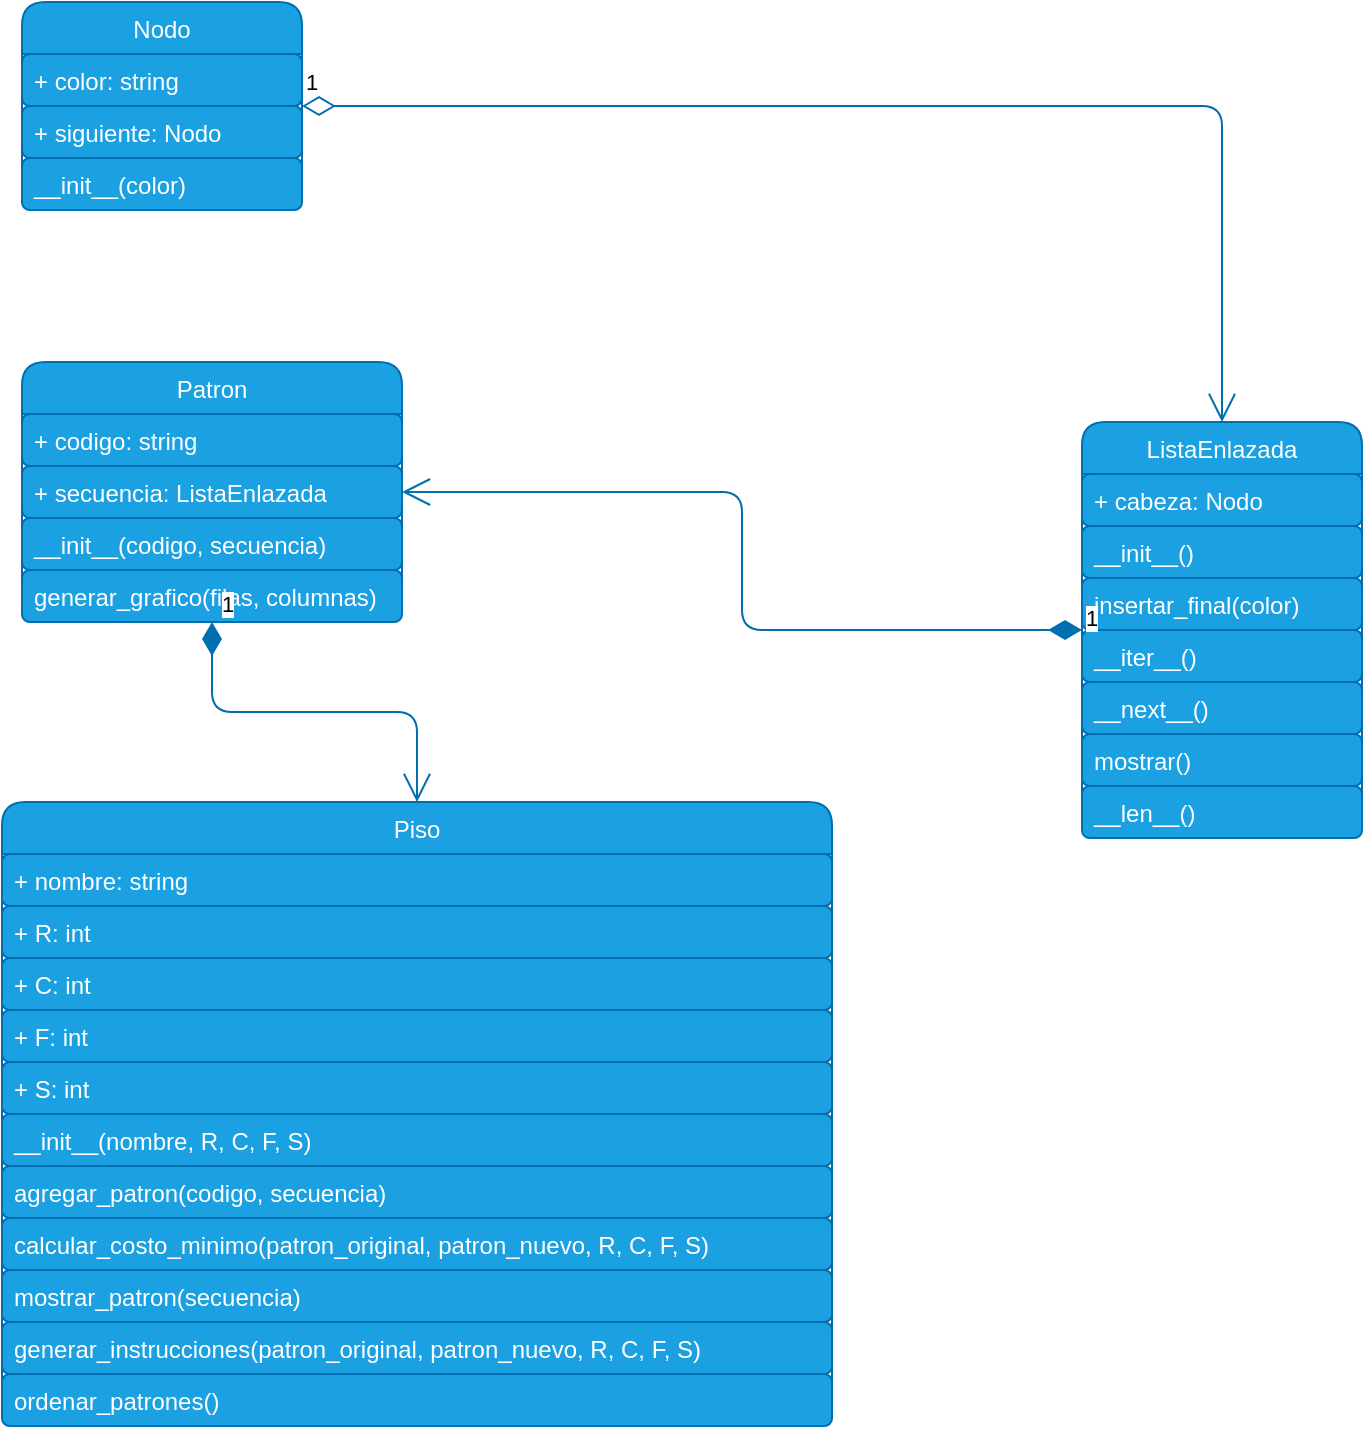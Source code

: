 <mxfile>
    <diagram id="WZXu7OxI2SVx1NZ5cFU3" name="Page-1">
        <mxGraphModel dx="909" dy="719" grid="1" gridSize="10" guides="1" tooltips="1" connect="1" arrows="1" fold="1" page="1" pageScale="1" pageWidth="850" pageHeight="1100" background="#ffffff" math="0" shadow="0">
            <root>
                <mxCell id="0"/>
                <mxCell id="1" parent="0"/>
                <mxCell id="17" value="Nodo" style="swimlane;fontStyle=0;childLayout=stackLayout;horizontal=1;startSize=26;horizontalStack=0;resizeParent=1;resizeParentMax=0;resizeLast=0;collapsible=1;marginBottom=0;rounded=1;strokeColor=#006EAF;fillColor=#1ba1e2;fontColor=#ffffff;" parent="1" vertex="1">
                    <mxGeometry x="70" y="40" width="140" height="104" as="geometry"/>
                </mxCell>
                <mxCell id="18" value="+ color: string" style="text;align=left;verticalAlign=top;spacingLeft=4;spacingRight=4;overflow=hidden;rotatable=0;points=[[0,0.5],[1,0.5]];portConstraint=eastwest;rounded=1;strokeColor=#006EAF;fillColor=#1ba1e2;fontColor=#ffffff;" parent="17" vertex="1">
                    <mxGeometry y="26" width="140" height="26" as="geometry"/>
                </mxCell>
                <mxCell id="19" value="+ siguiente: Nodo" style="text;align=left;verticalAlign=top;spacingLeft=4;spacingRight=4;overflow=hidden;rotatable=0;points=[[0,0.5],[1,0.5]];portConstraint=eastwest;rounded=1;strokeColor=#006EAF;fillColor=#1ba1e2;fontColor=#ffffff;" parent="17" vertex="1">
                    <mxGeometry y="52" width="140" height="26" as="geometry"/>
                </mxCell>
                <mxCell id="20" value="__init__(color)" style="text;align=left;verticalAlign=top;spacingLeft=4;spacingRight=4;overflow=hidden;rotatable=0;points=[[0,0.5],[1,0.5]];portConstraint=eastwest;rounded=1;strokeColor=#006EAF;fillColor=#1ba1e2;fontColor=#ffffff;" parent="17" vertex="1">
                    <mxGeometry y="78" width="140" height="26" as="geometry"/>
                </mxCell>
                <mxCell id="21" value="ListaEnlazada" style="swimlane;fontStyle=0;childLayout=stackLayout;horizontal=1;startSize=26;horizontalStack=0;resizeParent=1;resizeParentMax=0;resizeLast=0;collapsible=1;marginBottom=0;rounded=1;strokeColor=#006EAF;fillColor=#1ba1e2;fontColor=#ffffff;" parent="1" vertex="1">
                    <mxGeometry x="600" y="250" width="140" height="208" as="geometry"/>
                </mxCell>
                <mxCell id="22" value="+ cabeza: Nodo" style="text;align=left;verticalAlign=top;spacingLeft=4;spacingRight=4;overflow=hidden;rotatable=0;points=[[0,0.5],[1,0.5]];portConstraint=eastwest;rounded=1;strokeColor=#006EAF;fillColor=#1ba1e2;fontColor=#ffffff;" parent="21" vertex="1">
                    <mxGeometry y="26" width="140" height="26" as="geometry"/>
                </mxCell>
                <mxCell id="23" value="__init__()" style="text;align=left;verticalAlign=top;spacingLeft=4;spacingRight=4;overflow=hidden;rotatable=0;points=[[0,0.5],[1,0.5]];portConstraint=eastwest;rounded=1;strokeColor=#006EAF;fillColor=#1ba1e2;fontColor=#ffffff;" parent="21" vertex="1">
                    <mxGeometry y="52" width="140" height="26" as="geometry"/>
                </mxCell>
                <mxCell id="24" value="insertar_final(color)" style="text;align=left;verticalAlign=top;spacingLeft=4;spacingRight=4;overflow=hidden;rotatable=0;points=[[0,0.5],[1,0.5]];portConstraint=eastwest;rounded=1;strokeColor=#006EAF;fillColor=#1ba1e2;fontColor=#ffffff;" parent="21" vertex="1">
                    <mxGeometry y="78" width="140" height="26" as="geometry"/>
                </mxCell>
                <mxCell id="25" value="__iter__()" style="text;align=left;verticalAlign=top;spacingLeft=4;spacingRight=4;overflow=hidden;rotatable=0;points=[[0,0.5],[1,0.5]];portConstraint=eastwest;rounded=1;strokeColor=#006EAF;fillColor=#1ba1e2;fontColor=#ffffff;" parent="21" vertex="1">
                    <mxGeometry y="104" width="140" height="26" as="geometry"/>
                </mxCell>
                <mxCell id="26" value="__next__()" style="text;align=left;verticalAlign=top;spacingLeft=4;spacingRight=4;overflow=hidden;rotatable=0;points=[[0,0.5],[1,0.5]];portConstraint=eastwest;rounded=1;strokeColor=#006EAF;fillColor=#1ba1e2;fontColor=#ffffff;" parent="21" vertex="1">
                    <mxGeometry y="130" width="140" height="26" as="geometry"/>
                </mxCell>
                <mxCell id="27" value="mostrar()" style="text;align=left;verticalAlign=top;spacingLeft=4;spacingRight=4;overflow=hidden;rotatable=0;points=[[0,0.5],[1,0.5]];portConstraint=eastwest;rounded=1;strokeColor=#006EAF;fillColor=#1ba1e2;fontColor=#ffffff;" parent="21" vertex="1">
                    <mxGeometry y="156" width="140" height="26" as="geometry"/>
                </mxCell>
                <mxCell id="28" value="__len__()" style="text;align=left;verticalAlign=top;spacingLeft=4;spacingRight=4;overflow=hidden;rotatable=0;points=[[0,0.5],[1,0.5]];portConstraint=eastwest;rounded=1;strokeColor=#006EAF;fillColor=#1ba1e2;fontColor=#ffffff;" parent="21" vertex="1">
                    <mxGeometry y="182" width="140" height="26" as="geometry"/>
                </mxCell>
                <mxCell id="29" value="Patron" style="swimlane;fontStyle=0;childLayout=stackLayout;horizontal=1;startSize=26;horizontalStack=0;resizeParent=1;resizeParentMax=0;resizeLast=0;collapsible=1;marginBottom=0;rounded=1;strokeColor=#006EAF;fillColor=#1ba1e2;fontColor=#ffffff;" parent="1" vertex="1">
                    <mxGeometry x="70" y="220" width="190" height="130" as="geometry"/>
                </mxCell>
                <mxCell id="30" value="+ codigo: string" style="text;align=left;verticalAlign=top;spacingLeft=4;spacingRight=4;overflow=hidden;rotatable=0;points=[[0,0.5],[1,0.5]];portConstraint=eastwest;rounded=1;strokeColor=#006EAF;fillColor=#1ba1e2;fontColor=#ffffff;" parent="29" vertex="1">
                    <mxGeometry y="26" width="190" height="26" as="geometry"/>
                </mxCell>
                <mxCell id="31" value="+ secuencia: ListaEnlazada" style="text;align=left;verticalAlign=top;spacingLeft=4;spacingRight=4;overflow=hidden;rotatable=0;points=[[0,0.5],[1,0.5]];portConstraint=eastwest;rounded=1;strokeColor=#006EAF;fillColor=#1ba1e2;fontColor=#ffffff;" parent="29" vertex="1">
                    <mxGeometry y="52" width="190" height="26" as="geometry"/>
                </mxCell>
                <mxCell id="32" value="__init__(codigo, secuencia)" style="text;align=left;verticalAlign=top;spacingLeft=4;spacingRight=4;overflow=hidden;rotatable=0;points=[[0,0.5],[1,0.5]];portConstraint=eastwest;rounded=1;strokeColor=#006EAF;fillColor=#1ba1e2;fontColor=#ffffff;" parent="29" vertex="1">
                    <mxGeometry y="78" width="190" height="26" as="geometry"/>
                </mxCell>
                <mxCell id="33" value="generar_grafico(filas, columnas)" style="text;align=left;verticalAlign=top;spacingLeft=4;spacingRight=4;overflow=hidden;rotatable=0;points=[[0,0.5],[1,0.5]];portConstraint=eastwest;rounded=1;strokeColor=#006EAF;fillColor=#1ba1e2;fontColor=#ffffff;" parent="29" vertex="1">
                    <mxGeometry y="104" width="190" height="26" as="geometry"/>
                </mxCell>
                <mxCell id="34" value="Piso" style="swimlane;fontStyle=0;childLayout=stackLayout;horizontal=1;startSize=26;horizontalStack=0;resizeParent=1;resizeParentMax=0;resizeLast=0;collapsible=1;marginBottom=0;rounded=1;strokeColor=#006EAF;fillColor=#1ba1e2;fontColor=#ffffff;" parent="1" vertex="1">
                    <mxGeometry x="60" y="440" width="415" height="312" as="geometry"/>
                </mxCell>
                <mxCell id="35" value="+ nombre: string" style="text;align=left;verticalAlign=top;spacingLeft=4;spacingRight=4;overflow=hidden;rotatable=0;points=[[0,0.5],[1,0.5]];portConstraint=eastwest;rounded=1;strokeColor=#006EAF;fillColor=#1ba1e2;fontColor=#ffffff;" parent="34" vertex="1">
                    <mxGeometry y="26" width="415" height="26" as="geometry"/>
                </mxCell>
                <mxCell id="36" value="+ R: int" style="text;align=left;verticalAlign=top;spacingLeft=4;spacingRight=4;overflow=hidden;rotatable=0;points=[[0,0.5],[1,0.5]];portConstraint=eastwest;rounded=1;strokeColor=#006EAF;fillColor=#1ba1e2;fontColor=#ffffff;" parent="34" vertex="1">
                    <mxGeometry y="52" width="415" height="26" as="geometry"/>
                </mxCell>
                <mxCell id="37" value="+ C: int" style="text;align=left;verticalAlign=top;spacingLeft=4;spacingRight=4;overflow=hidden;rotatable=0;points=[[0,0.5],[1,0.5]];portConstraint=eastwest;rounded=1;strokeColor=#006EAF;fillColor=#1ba1e2;fontColor=#ffffff;" parent="34" vertex="1">
                    <mxGeometry y="78" width="415" height="26" as="geometry"/>
                </mxCell>
                <mxCell id="38" value="+ F: int" style="text;align=left;verticalAlign=top;spacingLeft=4;spacingRight=4;overflow=hidden;rotatable=0;points=[[0,0.5],[1,0.5]];portConstraint=eastwest;rounded=1;strokeColor=#006EAF;fillColor=#1ba1e2;fontColor=#ffffff;" parent="34" vertex="1">
                    <mxGeometry y="104" width="415" height="26" as="geometry"/>
                </mxCell>
                <mxCell id="39" value="+ S: int" style="text;align=left;verticalAlign=top;spacingLeft=4;spacingRight=4;overflow=hidden;rotatable=0;points=[[0,0.5],[1,0.5]];portConstraint=eastwest;rounded=1;strokeColor=#006EAF;fillColor=#1ba1e2;fontColor=#ffffff;" parent="34" vertex="1">
                    <mxGeometry y="130" width="415" height="26" as="geometry"/>
                </mxCell>
                <mxCell id="40" value="__init__(nombre, R, C, F, S)" style="text;align=left;verticalAlign=top;spacingLeft=4;spacingRight=4;overflow=hidden;rotatable=0;points=[[0,0.5],[1,0.5]];portConstraint=eastwest;rounded=1;strokeColor=#006EAF;fillColor=#1ba1e2;fontColor=#ffffff;" parent="34" vertex="1">
                    <mxGeometry y="156" width="415" height="26" as="geometry"/>
                </mxCell>
                <mxCell id="41" value="agregar_patron(codigo, secuencia)" style="text;align=left;verticalAlign=top;spacingLeft=4;spacingRight=4;overflow=hidden;rotatable=0;points=[[0,0.5],[1,0.5]];portConstraint=eastwest;rounded=1;strokeColor=#006EAF;fillColor=#1ba1e2;fontColor=#ffffff;" parent="34" vertex="1">
                    <mxGeometry y="182" width="415" height="26" as="geometry"/>
                </mxCell>
                <mxCell id="42" value="calcular_costo_minimo(patron_original, patron_nuevo, R, C, F, S)" style="text;align=left;verticalAlign=top;spacingLeft=4;spacingRight=4;overflow=hidden;rotatable=0;points=[[0,0.5],[1,0.5]];portConstraint=eastwest;rounded=1;strokeColor=#006EAF;fillColor=#1ba1e2;fontColor=#ffffff;" parent="34" vertex="1">
                    <mxGeometry y="208" width="415" height="26" as="geometry"/>
                </mxCell>
                <mxCell id="43" value="mostrar_patron(secuencia)" style="text;align=left;verticalAlign=top;spacingLeft=4;spacingRight=4;overflow=hidden;rotatable=0;points=[[0,0.5],[1,0.5]];portConstraint=eastwest;rounded=1;strokeColor=#006EAF;fillColor=#1ba1e2;fontColor=#ffffff;" parent="34" vertex="1">
                    <mxGeometry y="234" width="415" height="26" as="geometry"/>
                </mxCell>
                <mxCell id="44" value="generar_instrucciones(patron_original, patron_nuevo, R, C, F, S)" style="text;align=left;verticalAlign=top;spacingLeft=4;spacingRight=4;overflow=hidden;rotatable=0;points=[[0,0.5],[1,0.5]];portConstraint=eastwest;rounded=1;strokeColor=#006EAF;fillColor=#1ba1e2;fontColor=#ffffff;" parent="34" vertex="1">
                    <mxGeometry y="260" width="415" height="26" as="geometry"/>
                </mxCell>
                <mxCell id="45" value="ordenar_patrones()" style="text;align=left;verticalAlign=top;spacingLeft=4;spacingRight=4;overflow=hidden;rotatable=0;points=[[0,0.5],[1,0.5]];portConstraint=eastwest;rounded=1;strokeColor=#006EAF;fillColor=#1ba1e2;fontColor=#ffffff;" parent="34" vertex="1">
                    <mxGeometry y="286" width="415" height="26" as="geometry"/>
                </mxCell>
                <mxCell id="46" value="1" style="endArrow=open;html=1;endSize=12;startArrow=diamondThin;startSize=14;startFill=0;edgeStyle=orthogonalEdgeStyle;align=left;verticalAlign=bottom;rounded=1;strokeColor=#006EAF;fillColor=#1ba1e2;" parent="1" source="17" target="21" edge="1">
                    <mxGeometry x="-1" y="3" relative="1" as="geometry">
                        <mxPoint x="300" y="280" as="sourcePoint"/>
                        <mxPoint x="460" y="280" as="targetPoint"/>
                    </mxGeometry>
                </mxCell>
                <mxCell id="47" value="1" style="endArrow=open;html=1;endSize=12;startArrow=diamondThin;startSize=14;startFill=1;edgeStyle=orthogonalEdgeStyle;align=left;verticalAlign=bottom;rounded=1;strokeColor=#006EAF;fillColor=#1ba1e2;" parent="1" source="21" target="29" edge="1">
                    <mxGeometry x="-1" y="3" relative="1" as="geometry">
                        <mxPoint x="100" y="460" as="sourcePoint"/>
                        <mxPoint x="260" y="460" as="targetPoint"/>
                    </mxGeometry>
                </mxCell>
                <mxCell id="48" value="1" style="endArrow=open;html=1;endSize=12;startArrow=diamondThin;startSize=14;startFill=1;edgeStyle=orthogonalEdgeStyle;align=left;verticalAlign=bottom;rounded=1;strokeColor=#006EAF;fillColor=#1ba1e2;" parent="1" source="29" target="34" edge="1">
                    <mxGeometry x="-1" y="3" relative="1" as="geometry">
                        <mxPoint x="60" y="400" as="sourcePoint"/>
                        <mxPoint x="220" y="400" as="targetPoint"/>
                    </mxGeometry>
                </mxCell>
            </root>
        </mxGraphModel>
    </diagram>
</mxfile>
